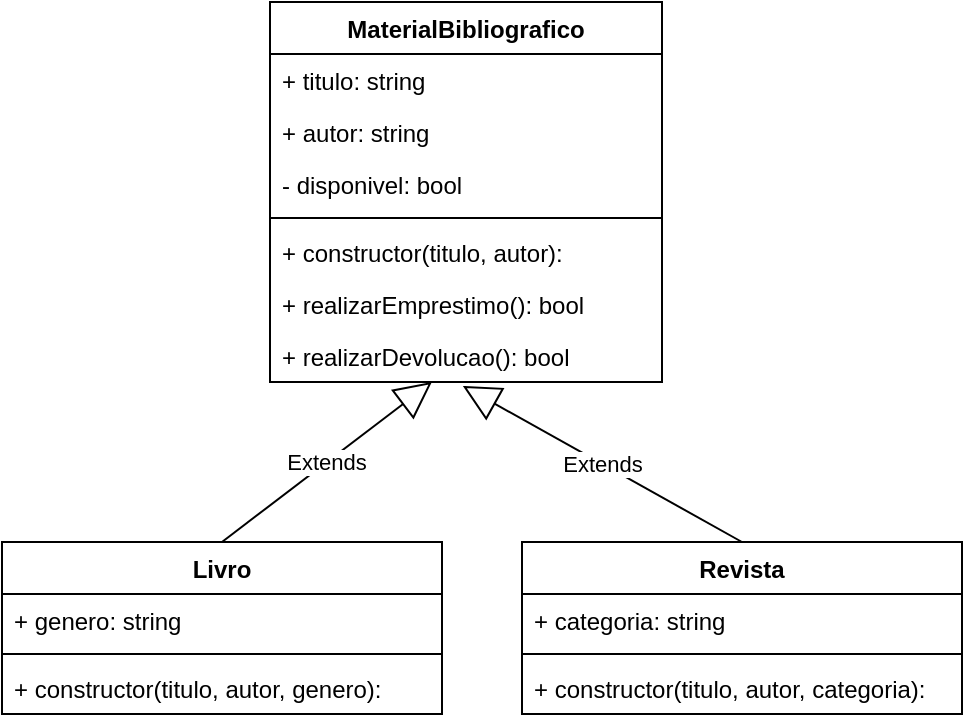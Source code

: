 <mxfile version="23.0.0" type="device">
  <diagram name="Página-1" id="Uq-ZrVXC6xdXi_EMLF7-">
    <mxGraphModel dx="622" dy="428" grid="1" gridSize="10" guides="1" tooltips="1" connect="1" arrows="1" fold="1" page="1" pageScale="1" pageWidth="827" pageHeight="1169" math="0" shadow="0">
      <root>
        <mxCell id="0" />
        <mxCell id="1" parent="0" />
        <mxCell id="OIr3CcamU7M6N66rV5Gy-1" value="MaterialBibliografico" style="swimlane;fontStyle=1;align=center;verticalAlign=top;childLayout=stackLayout;horizontal=1;startSize=26;horizontalStack=0;resizeParent=1;resizeParentMax=0;resizeLast=0;collapsible=1;marginBottom=0;whiteSpace=wrap;html=1;" vertex="1" parent="1">
          <mxGeometry x="254" y="70" width="196" height="190" as="geometry" />
        </mxCell>
        <mxCell id="OIr3CcamU7M6N66rV5Gy-2" value="+ titulo: string" style="text;strokeColor=none;fillColor=none;align=left;verticalAlign=top;spacingLeft=4;spacingRight=4;overflow=hidden;rotatable=0;points=[[0,0.5],[1,0.5]];portConstraint=eastwest;whiteSpace=wrap;html=1;" vertex="1" parent="OIr3CcamU7M6N66rV5Gy-1">
          <mxGeometry y="26" width="196" height="26" as="geometry" />
        </mxCell>
        <mxCell id="OIr3CcamU7M6N66rV5Gy-5" value="+ autor: string" style="text;strokeColor=none;fillColor=none;align=left;verticalAlign=top;spacingLeft=4;spacingRight=4;overflow=hidden;rotatable=0;points=[[0,0.5],[1,0.5]];portConstraint=eastwest;whiteSpace=wrap;html=1;" vertex="1" parent="OIr3CcamU7M6N66rV5Gy-1">
          <mxGeometry y="52" width="196" height="26" as="geometry" />
        </mxCell>
        <mxCell id="OIr3CcamU7M6N66rV5Gy-6" value="- disponivel: bool" style="text;strokeColor=none;fillColor=none;align=left;verticalAlign=top;spacingLeft=4;spacingRight=4;overflow=hidden;rotatable=0;points=[[0,0.5],[1,0.5]];portConstraint=eastwest;whiteSpace=wrap;html=1;" vertex="1" parent="OIr3CcamU7M6N66rV5Gy-1">
          <mxGeometry y="78" width="196" height="26" as="geometry" />
        </mxCell>
        <mxCell id="OIr3CcamU7M6N66rV5Gy-3" value="" style="line;strokeWidth=1;fillColor=none;align=left;verticalAlign=middle;spacingTop=-1;spacingLeft=3;spacingRight=3;rotatable=0;labelPosition=right;points=[];portConstraint=eastwest;strokeColor=inherit;" vertex="1" parent="OIr3CcamU7M6N66rV5Gy-1">
          <mxGeometry y="104" width="196" height="8" as="geometry" />
        </mxCell>
        <mxCell id="OIr3CcamU7M6N66rV5Gy-4" value="+ constructor(titulo, autor):&amp;nbsp;" style="text;strokeColor=none;fillColor=none;align=left;verticalAlign=top;spacingLeft=4;spacingRight=4;overflow=hidden;rotatable=0;points=[[0,0.5],[1,0.5]];portConstraint=eastwest;whiteSpace=wrap;html=1;" vertex="1" parent="OIr3CcamU7M6N66rV5Gy-1">
          <mxGeometry y="112" width="196" height="26" as="geometry" />
        </mxCell>
        <mxCell id="OIr3CcamU7M6N66rV5Gy-7" value="+ realizarEmprestimo(): bool&amp;nbsp;" style="text;strokeColor=none;fillColor=none;align=left;verticalAlign=top;spacingLeft=4;spacingRight=4;overflow=hidden;rotatable=0;points=[[0,0.5],[1,0.5]];portConstraint=eastwest;whiteSpace=wrap;html=1;" vertex="1" parent="OIr3CcamU7M6N66rV5Gy-1">
          <mxGeometry y="138" width="196" height="26" as="geometry" />
        </mxCell>
        <mxCell id="OIr3CcamU7M6N66rV5Gy-8" value="+ realizarDevolucao(): bool&amp;nbsp;" style="text;strokeColor=none;fillColor=none;align=left;verticalAlign=top;spacingLeft=4;spacingRight=4;overflow=hidden;rotatable=0;points=[[0,0.5],[1,0.5]];portConstraint=eastwest;whiteSpace=wrap;html=1;" vertex="1" parent="OIr3CcamU7M6N66rV5Gy-1">
          <mxGeometry y="164" width="196" height="26" as="geometry" />
        </mxCell>
        <mxCell id="OIr3CcamU7M6N66rV5Gy-9" value="Livro" style="swimlane;fontStyle=1;align=center;verticalAlign=top;childLayout=stackLayout;horizontal=1;startSize=26;horizontalStack=0;resizeParent=1;resizeParentMax=0;resizeLast=0;collapsible=1;marginBottom=0;whiteSpace=wrap;html=1;" vertex="1" parent="1">
          <mxGeometry x="120" y="340" width="220" height="86" as="geometry" />
        </mxCell>
        <mxCell id="OIr3CcamU7M6N66rV5Gy-10" value="+ genero: string&lt;br&gt;" style="text;strokeColor=none;fillColor=none;align=left;verticalAlign=top;spacingLeft=4;spacingRight=4;overflow=hidden;rotatable=0;points=[[0,0.5],[1,0.5]];portConstraint=eastwest;whiteSpace=wrap;html=1;" vertex="1" parent="OIr3CcamU7M6N66rV5Gy-9">
          <mxGeometry y="26" width="220" height="26" as="geometry" />
        </mxCell>
        <mxCell id="OIr3CcamU7M6N66rV5Gy-11" value="" style="line;strokeWidth=1;fillColor=none;align=left;verticalAlign=middle;spacingTop=-1;spacingLeft=3;spacingRight=3;rotatable=0;labelPosition=right;points=[];portConstraint=eastwest;strokeColor=inherit;" vertex="1" parent="OIr3CcamU7M6N66rV5Gy-9">
          <mxGeometry y="52" width="220" height="8" as="geometry" />
        </mxCell>
        <mxCell id="OIr3CcamU7M6N66rV5Gy-12" value="+ constructor(titulo, autor, genero):&amp;nbsp;" style="text;strokeColor=none;fillColor=none;align=left;verticalAlign=top;spacingLeft=4;spacingRight=4;overflow=hidden;rotatable=0;points=[[0,0.5],[1,0.5]];portConstraint=eastwest;whiteSpace=wrap;html=1;" vertex="1" parent="OIr3CcamU7M6N66rV5Gy-9">
          <mxGeometry y="60" width="220" height="26" as="geometry" />
        </mxCell>
        <mxCell id="OIr3CcamU7M6N66rV5Gy-13" value="Extends" style="endArrow=block;endSize=16;endFill=0;html=1;rounded=0;exitX=0.5;exitY=0;exitDx=0;exitDy=0;" edge="1" parent="1" source="OIr3CcamU7M6N66rV5Gy-9" target="OIr3CcamU7M6N66rV5Gy-8">
          <mxGeometry width="160" relative="1" as="geometry">
            <mxPoint x="280" y="280" as="sourcePoint" />
            <mxPoint x="440" y="280" as="targetPoint" />
          </mxGeometry>
        </mxCell>
        <mxCell id="OIr3CcamU7M6N66rV5Gy-14" value="Revista" style="swimlane;fontStyle=1;align=center;verticalAlign=top;childLayout=stackLayout;horizontal=1;startSize=26;horizontalStack=0;resizeParent=1;resizeParentMax=0;resizeLast=0;collapsible=1;marginBottom=0;whiteSpace=wrap;html=1;" vertex="1" parent="1">
          <mxGeometry x="380" y="340" width="220" height="86" as="geometry" />
        </mxCell>
        <mxCell id="OIr3CcamU7M6N66rV5Gy-15" value="+ categoria: string" style="text;strokeColor=none;fillColor=none;align=left;verticalAlign=top;spacingLeft=4;spacingRight=4;overflow=hidden;rotatable=0;points=[[0,0.5],[1,0.5]];portConstraint=eastwest;whiteSpace=wrap;html=1;" vertex="1" parent="OIr3CcamU7M6N66rV5Gy-14">
          <mxGeometry y="26" width="220" height="26" as="geometry" />
        </mxCell>
        <mxCell id="OIr3CcamU7M6N66rV5Gy-16" value="" style="line;strokeWidth=1;fillColor=none;align=left;verticalAlign=middle;spacingTop=-1;spacingLeft=3;spacingRight=3;rotatable=0;labelPosition=right;points=[];portConstraint=eastwest;strokeColor=inherit;" vertex="1" parent="OIr3CcamU7M6N66rV5Gy-14">
          <mxGeometry y="52" width="220" height="8" as="geometry" />
        </mxCell>
        <mxCell id="OIr3CcamU7M6N66rV5Gy-17" value="+ constructor(titulo, autor, categoria):" style="text;strokeColor=none;fillColor=none;align=left;verticalAlign=top;spacingLeft=4;spacingRight=4;overflow=hidden;rotatable=0;points=[[0,0.5],[1,0.5]];portConstraint=eastwest;whiteSpace=wrap;html=1;" vertex="1" parent="OIr3CcamU7M6N66rV5Gy-14">
          <mxGeometry y="60" width="220" height="26" as="geometry" />
        </mxCell>
        <mxCell id="OIr3CcamU7M6N66rV5Gy-18" value="Extends" style="endArrow=block;endSize=16;endFill=0;html=1;rounded=0;exitX=0.5;exitY=0;exitDx=0;exitDy=0;entryX=0.492;entryY=1.077;entryDx=0;entryDy=0;entryPerimeter=0;" edge="1" parent="1" source="OIr3CcamU7M6N66rV5Gy-14" target="OIr3CcamU7M6N66rV5Gy-8">
          <mxGeometry width="160" relative="1" as="geometry">
            <mxPoint x="530" y="290" as="sourcePoint" />
            <mxPoint x="582" y="270" as="targetPoint" />
          </mxGeometry>
        </mxCell>
      </root>
    </mxGraphModel>
  </diagram>
</mxfile>
